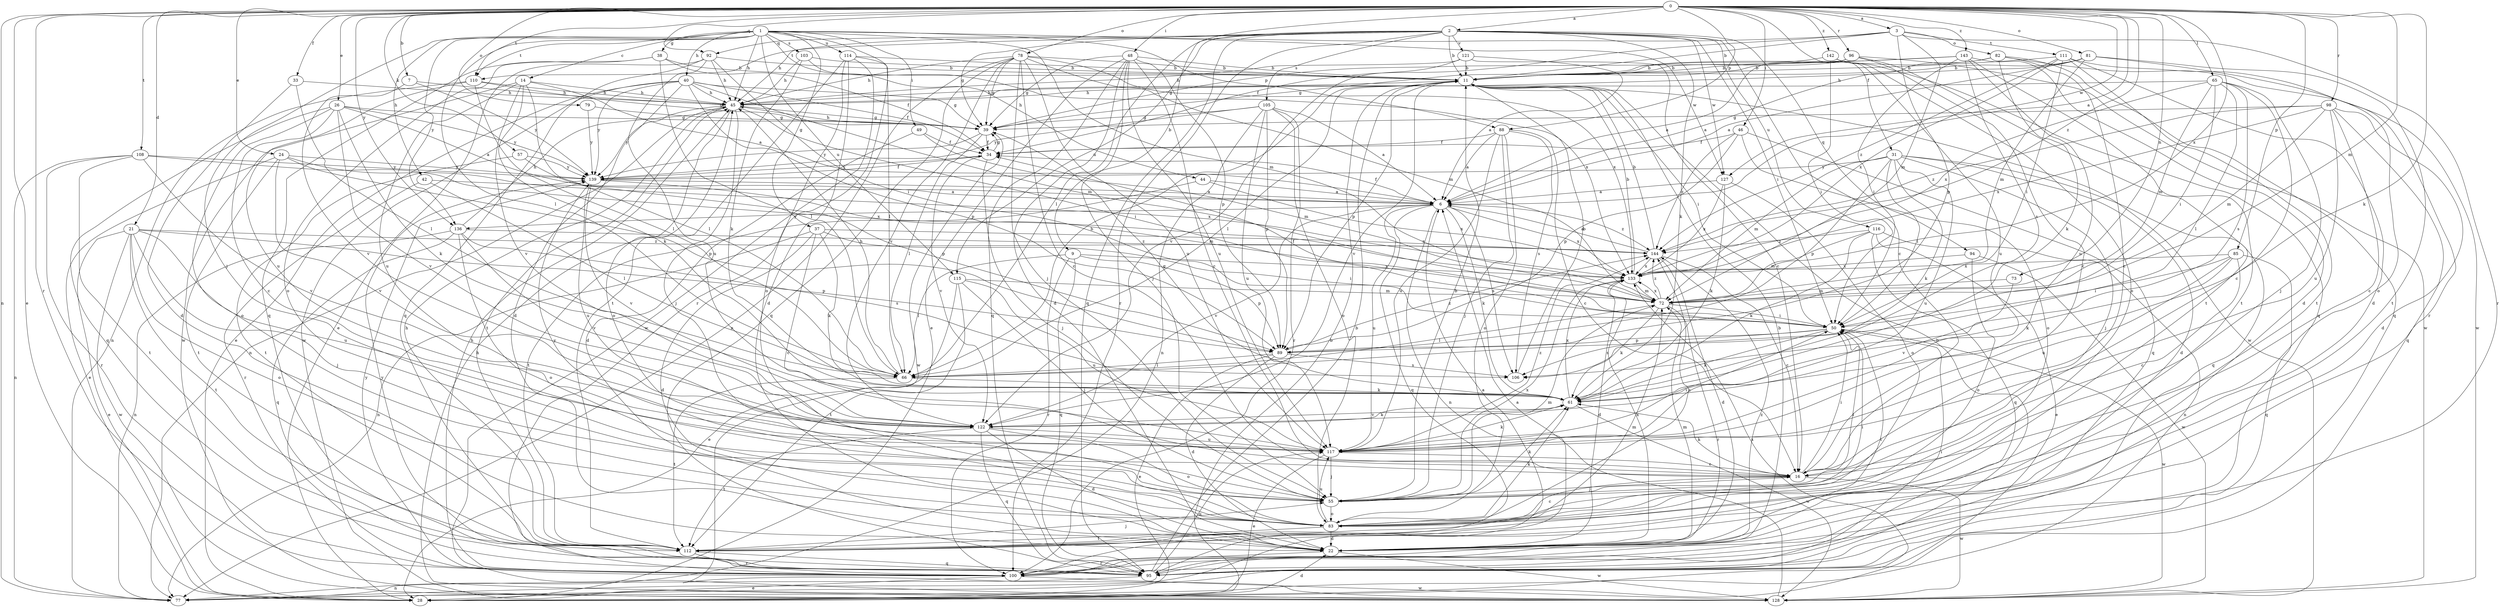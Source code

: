 strict digraph  {
0;
1;
2;
3;
6;
7;
9;
11;
14;
16;
21;
22;
24;
26;
28;
31;
33;
34;
37;
38;
39;
40;
42;
44;
45;
46;
48;
49;
50;
55;
57;
61;
65;
66;
72;
73;
77;
78;
79;
81;
82;
83;
85;
88;
89;
92;
94;
95;
96;
98;
100;
103;
105;
106;
108;
110;
111;
112;
114;
115;
116;
117;
121;
122;
127;
128;
133;
136;
139;
142;
143;
144;
0 -> 2  [label=a];
0 -> 3  [label=a];
0 -> 6  [label=a];
0 -> 7  [label=b];
0 -> 9  [label=b];
0 -> 21  [label=d];
0 -> 24  [label=e];
0 -> 26  [label=e];
0 -> 28  [label=e];
0 -> 31  [label=f];
0 -> 33  [label=f];
0 -> 46  [label=i];
0 -> 48  [label=i];
0 -> 57  [label=k];
0 -> 61  [label=k];
0 -> 65  [label=l];
0 -> 72  [label=m];
0 -> 73  [label=n];
0 -> 77  [label=n];
0 -> 78  [label=o];
0 -> 79  [label=o];
0 -> 81  [label=o];
0 -> 85  [label=p];
0 -> 88  [label=p];
0 -> 92  [label=q];
0 -> 96  [label=r];
0 -> 98  [label=r];
0 -> 100  [label=r];
0 -> 108  [label=t];
0 -> 110  [label=t];
0 -> 127  [label=w];
0 -> 133  [label=x];
0 -> 136  [label=y];
0 -> 142  [label=z];
0 -> 143  [label=z];
0 -> 144  [label=z];
1 -> 14  [label=c];
1 -> 37  [label=g];
1 -> 38  [label=g];
1 -> 40  [label=h];
1 -> 42  [label=h];
1 -> 44  [label=h];
1 -> 45  [label=h];
1 -> 49  [label=i];
1 -> 55  [label=j];
1 -> 66  [label=l];
1 -> 72  [label=m];
1 -> 88  [label=p];
1 -> 100  [label=r];
1 -> 103  [label=s];
1 -> 110  [label=t];
1 -> 114  [label=u];
1 -> 115  [label=u];
1 -> 127  [label=w];
1 -> 136  [label=y];
2 -> 11  [label=b];
2 -> 16  [label=c];
2 -> 39  [label=g];
2 -> 45  [label=h];
2 -> 50  [label=i];
2 -> 61  [label=k];
2 -> 66  [label=l];
2 -> 92  [label=q];
2 -> 94  [label=q];
2 -> 95  [label=q];
2 -> 100  [label=r];
2 -> 105  [label=s];
2 -> 115  [label=u];
2 -> 116  [label=u];
2 -> 121  [label=v];
2 -> 127  [label=w];
3 -> 11  [label=b];
3 -> 34  [label=f];
3 -> 72  [label=m];
3 -> 82  [label=o];
3 -> 89  [label=p];
3 -> 100  [label=r];
3 -> 110  [label=t];
3 -> 111  [label=t];
6 -> 34  [label=f];
6 -> 61  [label=k];
6 -> 77  [label=n];
6 -> 95  [label=q];
6 -> 106  [label=s];
6 -> 117  [label=u];
6 -> 122  [label=v];
6 -> 133  [label=x];
6 -> 136  [label=y];
6 -> 144  [label=z];
7 -> 45  [label=h];
7 -> 122  [label=v];
7 -> 139  [label=y];
9 -> 66  [label=l];
9 -> 89  [label=p];
9 -> 95  [label=q];
9 -> 100  [label=r];
9 -> 133  [label=x];
11 -> 45  [label=h];
11 -> 50  [label=i];
11 -> 66  [label=l];
11 -> 89  [label=p];
11 -> 122  [label=v];
11 -> 128  [label=w];
14 -> 6  [label=a];
14 -> 45  [label=h];
14 -> 61  [label=k];
14 -> 66  [label=l];
14 -> 117  [label=u];
14 -> 122  [label=v];
14 -> 128  [label=w];
16 -> 50  [label=i];
16 -> 55  [label=j];
16 -> 61  [label=k];
16 -> 128  [label=w];
21 -> 28  [label=e];
21 -> 55  [label=j];
21 -> 83  [label=o];
21 -> 89  [label=p];
21 -> 112  [label=t];
21 -> 117  [label=u];
21 -> 128  [label=w];
21 -> 144  [label=z];
22 -> 50  [label=i];
22 -> 72  [label=m];
22 -> 100  [label=r];
22 -> 128  [label=w];
22 -> 133  [label=x];
24 -> 28  [label=e];
24 -> 89  [label=p];
24 -> 112  [label=t];
24 -> 122  [label=v];
24 -> 133  [label=x];
24 -> 139  [label=y];
26 -> 6  [label=a];
26 -> 16  [label=c];
26 -> 39  [label=g];
26 -> 61  [label=k];
26 -> 83  [label=o];
26 -> 95  [label=q];
26 -> 122  [label=v];
26 -> 139  [label=y];
28 -> 11  [label=b];
28 -> 22  [label=d];
28 -> 133  [label=x];
31 -> 22  [label=d];
31 -> 50  [label=i];
31 -> 55  [label=j];
31 -> 61  [label=k];
31 -> 72  [label=m];
31 -> 89  [label=p];
31 -> 95  [label=q];
31 -> 117  [label=u];
31 -> 139  [label=y];
33 -> 22  [label=d];
33 -> 45  [label=h];
33 -> 66  [label=l];
34 -> 39  [label=g];
34 -> 55  [label=j];
34 -> 122  [label=v];
34 -> 139  [label=y];
37 -> 16  [label=c];
37 -> 22  [label=d];
37 -> 50  [label=i];
37 -> 61  [label=k];
37 -> 77  [label=n];
37 -> 144  [label=z];
38 -> 11  [label=b];
38 -> 34  [label=f];
38 -> 66  [label=l];
38 -> 83  [label=o];
38 -> 95  [label=q];
39 -> 34  [label=f];
39 -> 45  [label=h];
39 -> 66  [label=l];
39 -> 128  [label=w];
39 -> 139  [label=y];
40 -> 22  [label=d];
40 -> 28  [label=e];
40 -> 34  [label=f];
40 -> 39  [label=g];
40 -> 45  [label=h];
40 -> 72  [label=m];
40 -> 89  [label=p];
40 -> 128  [label=w];
40 -> 139  [label=y];
42 -> 6  [label=a];
42 -> 66  [label=l];
42 -> 100  [label=r];
44 -> 6  [label=a];
44 -> 112  [label=t];
44 -> 133  [label=x];
45 -> 39  [label=g];
45 -> 50  [label=i];
45 -> 55  [label=j];
45 -> 77  [label=n];
45 -> 83  [label=o];
45 -> 112  [label=t];
45 -> 139  [label=y];
46 -> 34  [label=f];
46 -> 83  [label=o];
46 -> 89  [label=p];
46 -> 95  [label=q];
46 -> 144  [label=z];
48 -> 11  [label=b];
48 -> 16  [label=c];
48 -> 22  [label=d];
48 -> 28  [label=e];
48 -> 39  [label=g];
48 -> 55  [label=j];
48 -> 89  [label=p];
48 -> 95  [label=q];
48 -> 117  [label=u];
49 -> 22  [label=d];
49 -> 34  [label=f];
49 -> 72  [label=m];
50 -> 34  [label=f];
50 -> 61  [label=k];
50 -> 89  [label=p];
50 -> 106  [label=s];
50 -> 128  [label=w];
55 -> 11  [label=b];
55 -> 50  [label=i];
55 -> 61  [label=k];
55 -> 72  [label=m];
55 -> 83  [label=o];
55 -> 133  [label=x];
55 -> 139  [label=y];
57 -> 89  [label=p];
57 -> 112  [label=t];
57 -> 139  [label=y];
61 -> 39  [label=g];
61 -> 122  [label=v];
61 -> 128  [label=w];
61 -> 133  [label=x];
65 -> 16  [label=c];
65 -> 45  [label=h];
65 -> 50  [label=i];
65 -> 55  [label=j];
65 -> 66  [label=l];
65 -> 72  [label=m];
65 -> 106  [label=s];
65 -> 133  [label=x];
66 -> 11  [label=b];
66 -> 45  [label=h];
66 -> 61  [label=k];
66 -> 112  [label=t];
72 -> 50  [label=i];
72 -> 61  [label=k];
72 -> 66  [label=l];
72 -> 100  [label=r];
72 -> 133  [label=x];
72 -> 144  [label=z];
73 -> 72  [label=m];
73 -> 122  [label=v];
77 -> 11  [label=b];
78 -> 11  [label=b];
78 -> 16  [label=c];
78 -> 39  [label=g];
78 -> 45  [label=h];
78 -> 55  [label=j];
78 -> 72  [label=m];
78 -> 77  [label=n];
78 -> 95  [label=q];
78 -> 117  [label=u];
78 -> 122  [label=v];
78 -> 133  [label=x];
79 -> 39  [label=g];
79 -> 139  [label=y];
81 -> 6  [label=a];
81 -> 11  [label=b];
81 -> 45  [label=h];
81 -> 72  [label=m];
81 -> 83  [label=o];
81 -> 112  [label=t];
82 -> 6  [label=a];
82 -> 11  [label=b];
82 -> 16  [label=c];
82 -> 61  [label=k];
82 -> 95  [label=q];
82 -> 128  [label=w];
83 -> 16  [label=c];
83 -> 22  [label=d];
83 -> 50  [label=i];
83 -> 61  [label=k];
83 -> 112  [label=t];
83 -> 117  [label=u];
83 -> 144  [label=z];
85 -> 16  [label=c];
85 -> 50  [label=i];
85 -> 61  [label=k];
85 -> 95  [label=q];
85 -> 117  [label=u];
85 -> 133  [label=x];
88 -> 6  [label=a];
88 -> 16  [label=c];
88 -> 34  [label=f];
88 -> 55  [label=j];
88 -> 83  [label=o];
88 -> 106  [label=s];
88 -> 117  [label=u];
89 -> 22  [label=d];
89 -> 28  [label=e];
89 -> 66  [label=l];
89 -> 106  [label=s];
89 -> 144  [label=z];
92 -> 11  [label=b];
92 -> 28  [label=e];
92 -> 45  [label=h];
92 -> 50  [label=i];
92 -> 95  [label=q];
92 -> 117  [label=u];
94 -> 83  [label=o];
94 -> 128  [label=w];
94 -> 133  [label=x];
95 -> 11  [label=b];
95 -> 50  [label=i];
95 -> 77  [label=n];
95 -> 117  [label=u];
95 -> 139  [label=y];
96 -> 6  [label=a];
96 -> 11  [label=b];
96 -> 16  [label=c];
96 -> 39  [label=g];
96 -> 112  [label=t];
96 -> 128  [label=w];
98 -> 16  [label=c];
98 -> 22  [label=d];
98 -> 39  [label=g];
98 -> 72  [label=m];
98 -> 95  [label=q];
98 -> 117  [label=u];
98 -> 133  [label=x];
98 -> 144  [label=z];
100 -> 6  [label=a];
100 -> 11  [label=b];
100 -> 28  [label=e];
100 -> 45  [label=h];
100 -> 128  [label=w];
100 -> 139  [label=y];
100 -> 144  [label=z];
103 -> 11  [label=b];
103 -> 45  [label=h];
103 -> 61  [label=k];
103 -> 133  [label=x];
105 -> 6  [label=a];
105 -> 39  [label=g];
105 -> 77  [label=n];
105 -> 83  [label=o];
105 -> 89  [label=p];
105 -> 100  [label=r];
105 -> 117  [label=u];
105 -> 139  [label=y];
106 -> 11  [label=b];
108 -> 77  [label=n];
108 -> 100  [label=r];
108 -> 112  [label=t];
108 -> 122  [label=v];
108 -> 133  [label=x];
108 -> 139  [label=y];
110 -> 39  [label=g];
110 -> 45  [label=h];
110 -> 66  [label=l];
110 -> 77  [label=n];
110 -> 117  [label=u];
111 -> 11  [label=b];
111 -> 22  [label=d];
111 -> 50  [label=i];
111 -> 100  [label=r];
111 -> 112  [label=t];
111 -> 133  [label=x];
111 -> 144  [label=z];
112 -> 45  [label=h];
112 -> 55  [label=j];
112 -> 72  [label=m];
112 -> 95  [label=q];
112 -> 100  [label=r];
114 -> 11  [label=b];
114 -> 22  [label=d];
114 -> 66  [label=l];
114 -> 83  [label=o];
114 -> 112  [label=t];
114 -> 128  [label=w];
115 -> 28  [label=e];
115 -> 55  [label=j];
115 -> 72  [label=m];
115 -> 112  [label=t];
115 -> 117  [label=u];
116 -> 28  [label=e];
116 -> 61  [label=k];
116 -> 72  [label=m];
116 -> 77  [label=n];
116 -> 95  [label=q];
116 -> 144  [label=z];
117 -> 16  [label=c];
117 -> 28  [label=e];
117 -> 50  [label=i];
117 -> 55  [label=j];
117 -> 61  [label=k];
117 -> 144  [label=z];
121 -> 6  [label=a];
121 -> 11  [label=b];
121 -> 16  [label=c];
121 -> 45  [label=h];
121 -> 122  [label=v];
122 -> 22  [label=d];
122 -> 61  [label=k];
122 -> 83  [label=o];
122 -> 95  [label=q];
122 -> 112  [label=t];
122 -> 117  [label=u];
127 -> 6  [label=a];
127 -> 61  [label=k];
127 -> 83  [label=o];
127 -> 133  [label=x];
128 -> 6  [label=a];
128 -> 45  [label=h];
133 -> 11  [label=b];
133 -> 22  [label=d];
133 -> 72  [label=m];
136 -> 45  [label=h];
136 -> 77  [label=n];
136 -> 83  [label=o];
136 -> 95  [label=q];
136 -> 106  [label=s];
136 -> 122  [label=v];
136 -> 144  [label=z];
139 -> 6  [label=a];
139 -> 34  [label=f];
139 -> 72  [label=m];
139 -> 117  [label=u];
139 -> 122  [label=v];
142 -> 11  [label=b];
142 -> 50  [label=i];
142 -> 83  [label=o];
142 -> 95  [label=q];
142 -> 117  [label=u];
143 -> 11  [label=b];
143 -> 22  [label=d];
143 -> 39  [label=g];
143 -> 50  [label=i];
143 -> 106  [label=s];
143 -> 112  [label=t];
143 -> 117  [label=u];
144 -> 6  [label=a];
144 -> 11  [label=b];
144 -> 16  [label=c];
144 -> 22  [label=d];
144 -> 133  [label=x];
}
